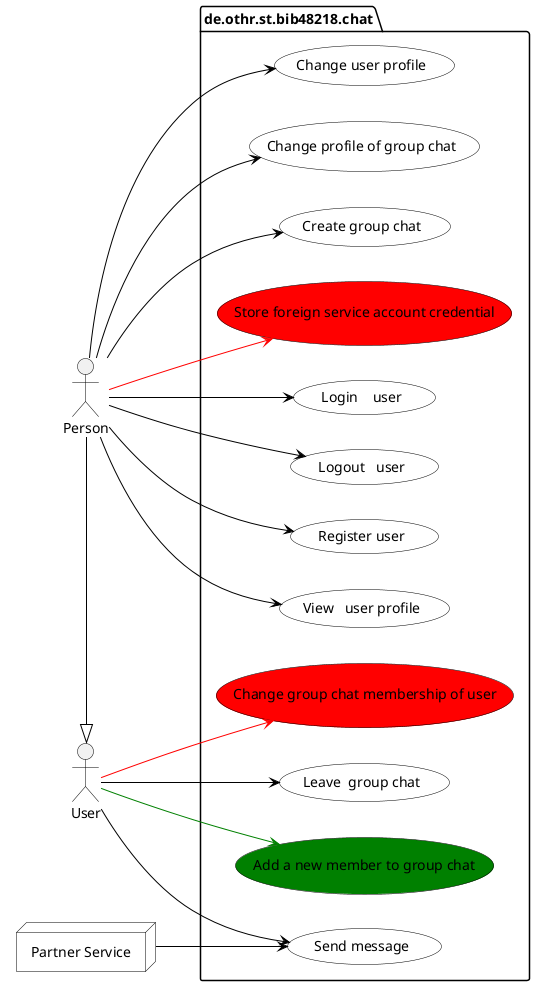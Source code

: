 @startuml chat-usecase

skinparam actor {
    BorderColor black
}

skinparam node {
    BorderColor black
    BackgroundColor white
}

skinparam usecase {
    BorderColor black
    BackgroundColor white
    ArrowColor black
}

left to right direction

' actors
actor User
actor Person
' note "Bot has no special usecases" as b
node "Partner Service" as Service

' actor hierarchy
User <|-left- Person

' use cases
package "de.othr.st.bib48218.chat" {
  Person --> (Login    user)
  Person --> (Logout   user)
  Person --> (Register user)

  Person --> (View   user profile)
  Person --> (Change user profile)
  Person --> (Change profile of group chat)

  User    --> (Send message)
  Service --> (Send message)

  User   --> (Leave  group chat)
  Person --> (Create group chat)

  usecase "Change group chat membership of user" #red
  User --> (Change group chat membership of user) #red

  usecase "Add a new member to group chat" #green
  User --> (Add a new member to group chat) #green

  ' Connecting to partners use cases
  usecase "Store foreign service account credential" #red
  Person --> (Store foreign service account credential) #red
}

@enduml
